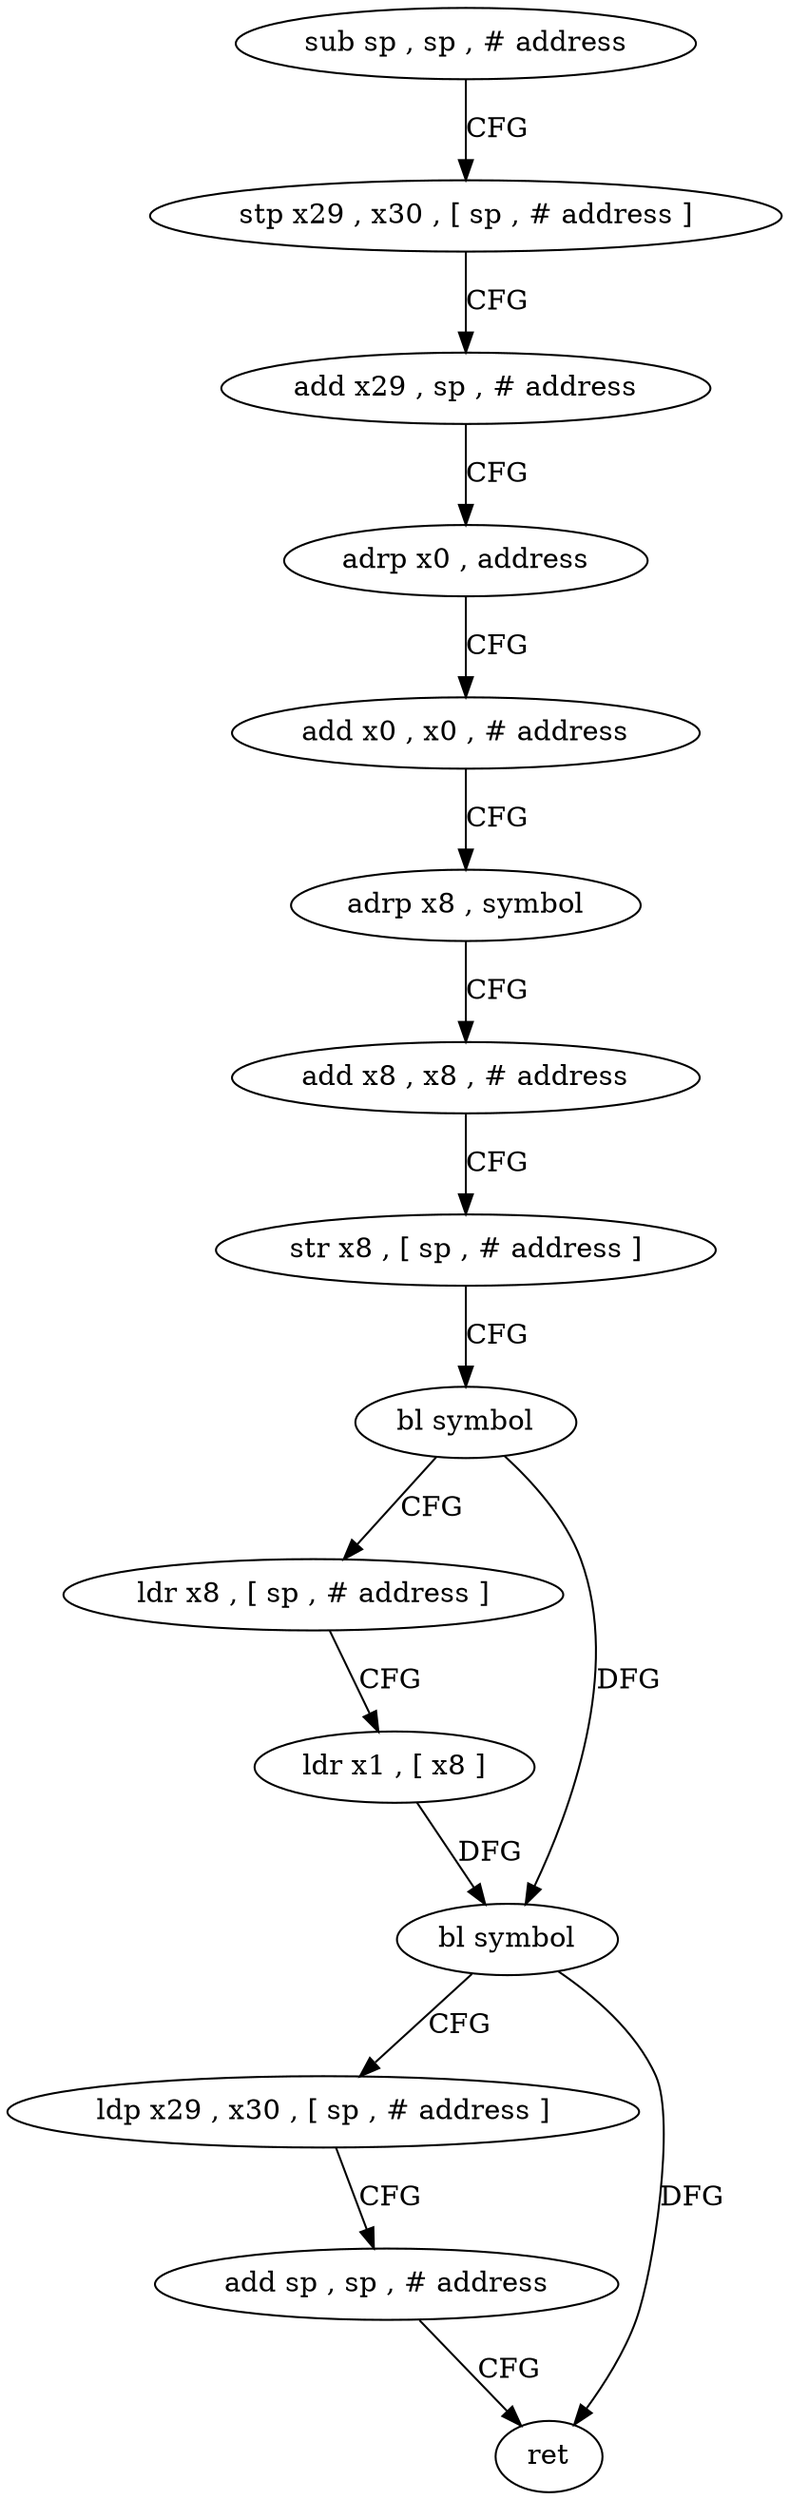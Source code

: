 digraph "func" {
"4200412" [label = "sub sp , sp , # address" ]
"4200416" [label = "stp x29 , x30 , [ sp , # address ]" ]
"4200420" [label = "add x29 , sp , # address" ]
"4200424" [label = "adrp x0 , address" ]
"4200428" [label = "add x0 , x0 , # address" ]
"4200432" [label = "adrp x8 , symbol" ]
"4200436" [label = "add x8 , x8 , # address" ]
"4200440" [label = "str x8 , [ sp , # address ]" ]
"4200444" [label = "bl symbol" ]
"4200448" [label = "ldr x8 , [ sp , # address ]" ]
"4200452" [label = "ldr x1 , [ x8 ]" ]
"4200456" [label = "bl symbol" ]
"4200460" [label = "ldp x29 , x30 , [ sp , # address ]" ]
"4200464" [label = "add sp , sp , # address" ]
"4200468" [label = "ret" ]
"4200412" -> "4200416" [ label = "CFG" ]
"4200416" -> "4200420" [ label = "CFG" ]
"4200420" -> "4200424" [ label = "CFG" ]
"4200424" -> "4200428" [ label = "CFG" ]
"4200428" -> "4200432" [ label = "CFG" ]
"4200432" -> "4200436" [ label = "CFG" ]
"4200436" -> "4200440" [ label = "CFG" ]
"4200440" -> "4200444" [ label = "CFG" ]
"4200444" -> "4200448" [ label = "CFG" ]
"4200444" -> "4200456" [ label = "DFG" ]
"4200448" -> "4200452" [ label = "CFG" ]
"4200452" -> "4200456" [ label = "DFG" ]
"4200456" -> "4200460" [ label = "CFG" ]
"4200456" -> "4200468" [ label = "DFG" ]
"4200460" -> "4200464" [ label = "CFG" ]
"4200464" -> "4200468" [ label = "CFG" ]
}
